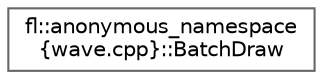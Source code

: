 digraph "Graphical Class Hierarchy"
{
 // INTERACTIVE_SVG=YES
 // LATEX_PDF_SIZE
  bgcolor="transparent";
  edge [fontname=Helvetica,fontsize=10,labelfontname=Helvetica,labelfontsize=10];
  node [fontname=Helvetica,fontsize=10,shape=box,height=0.2,width=0.4];
  rankdir="LR";
  Node0 [id="Node000000",label="fl::anonymous_namespace\l\{wave.cpp\}::BatchDraw",height=0.2,width=0.4,color="grey40", fillcolor="white", style="filled",URL="$db/df1/structfl_1_1anonymous__namespace_02wave_8cpp_03_1_1_batch_draw.html",tooltip=" "];
}
